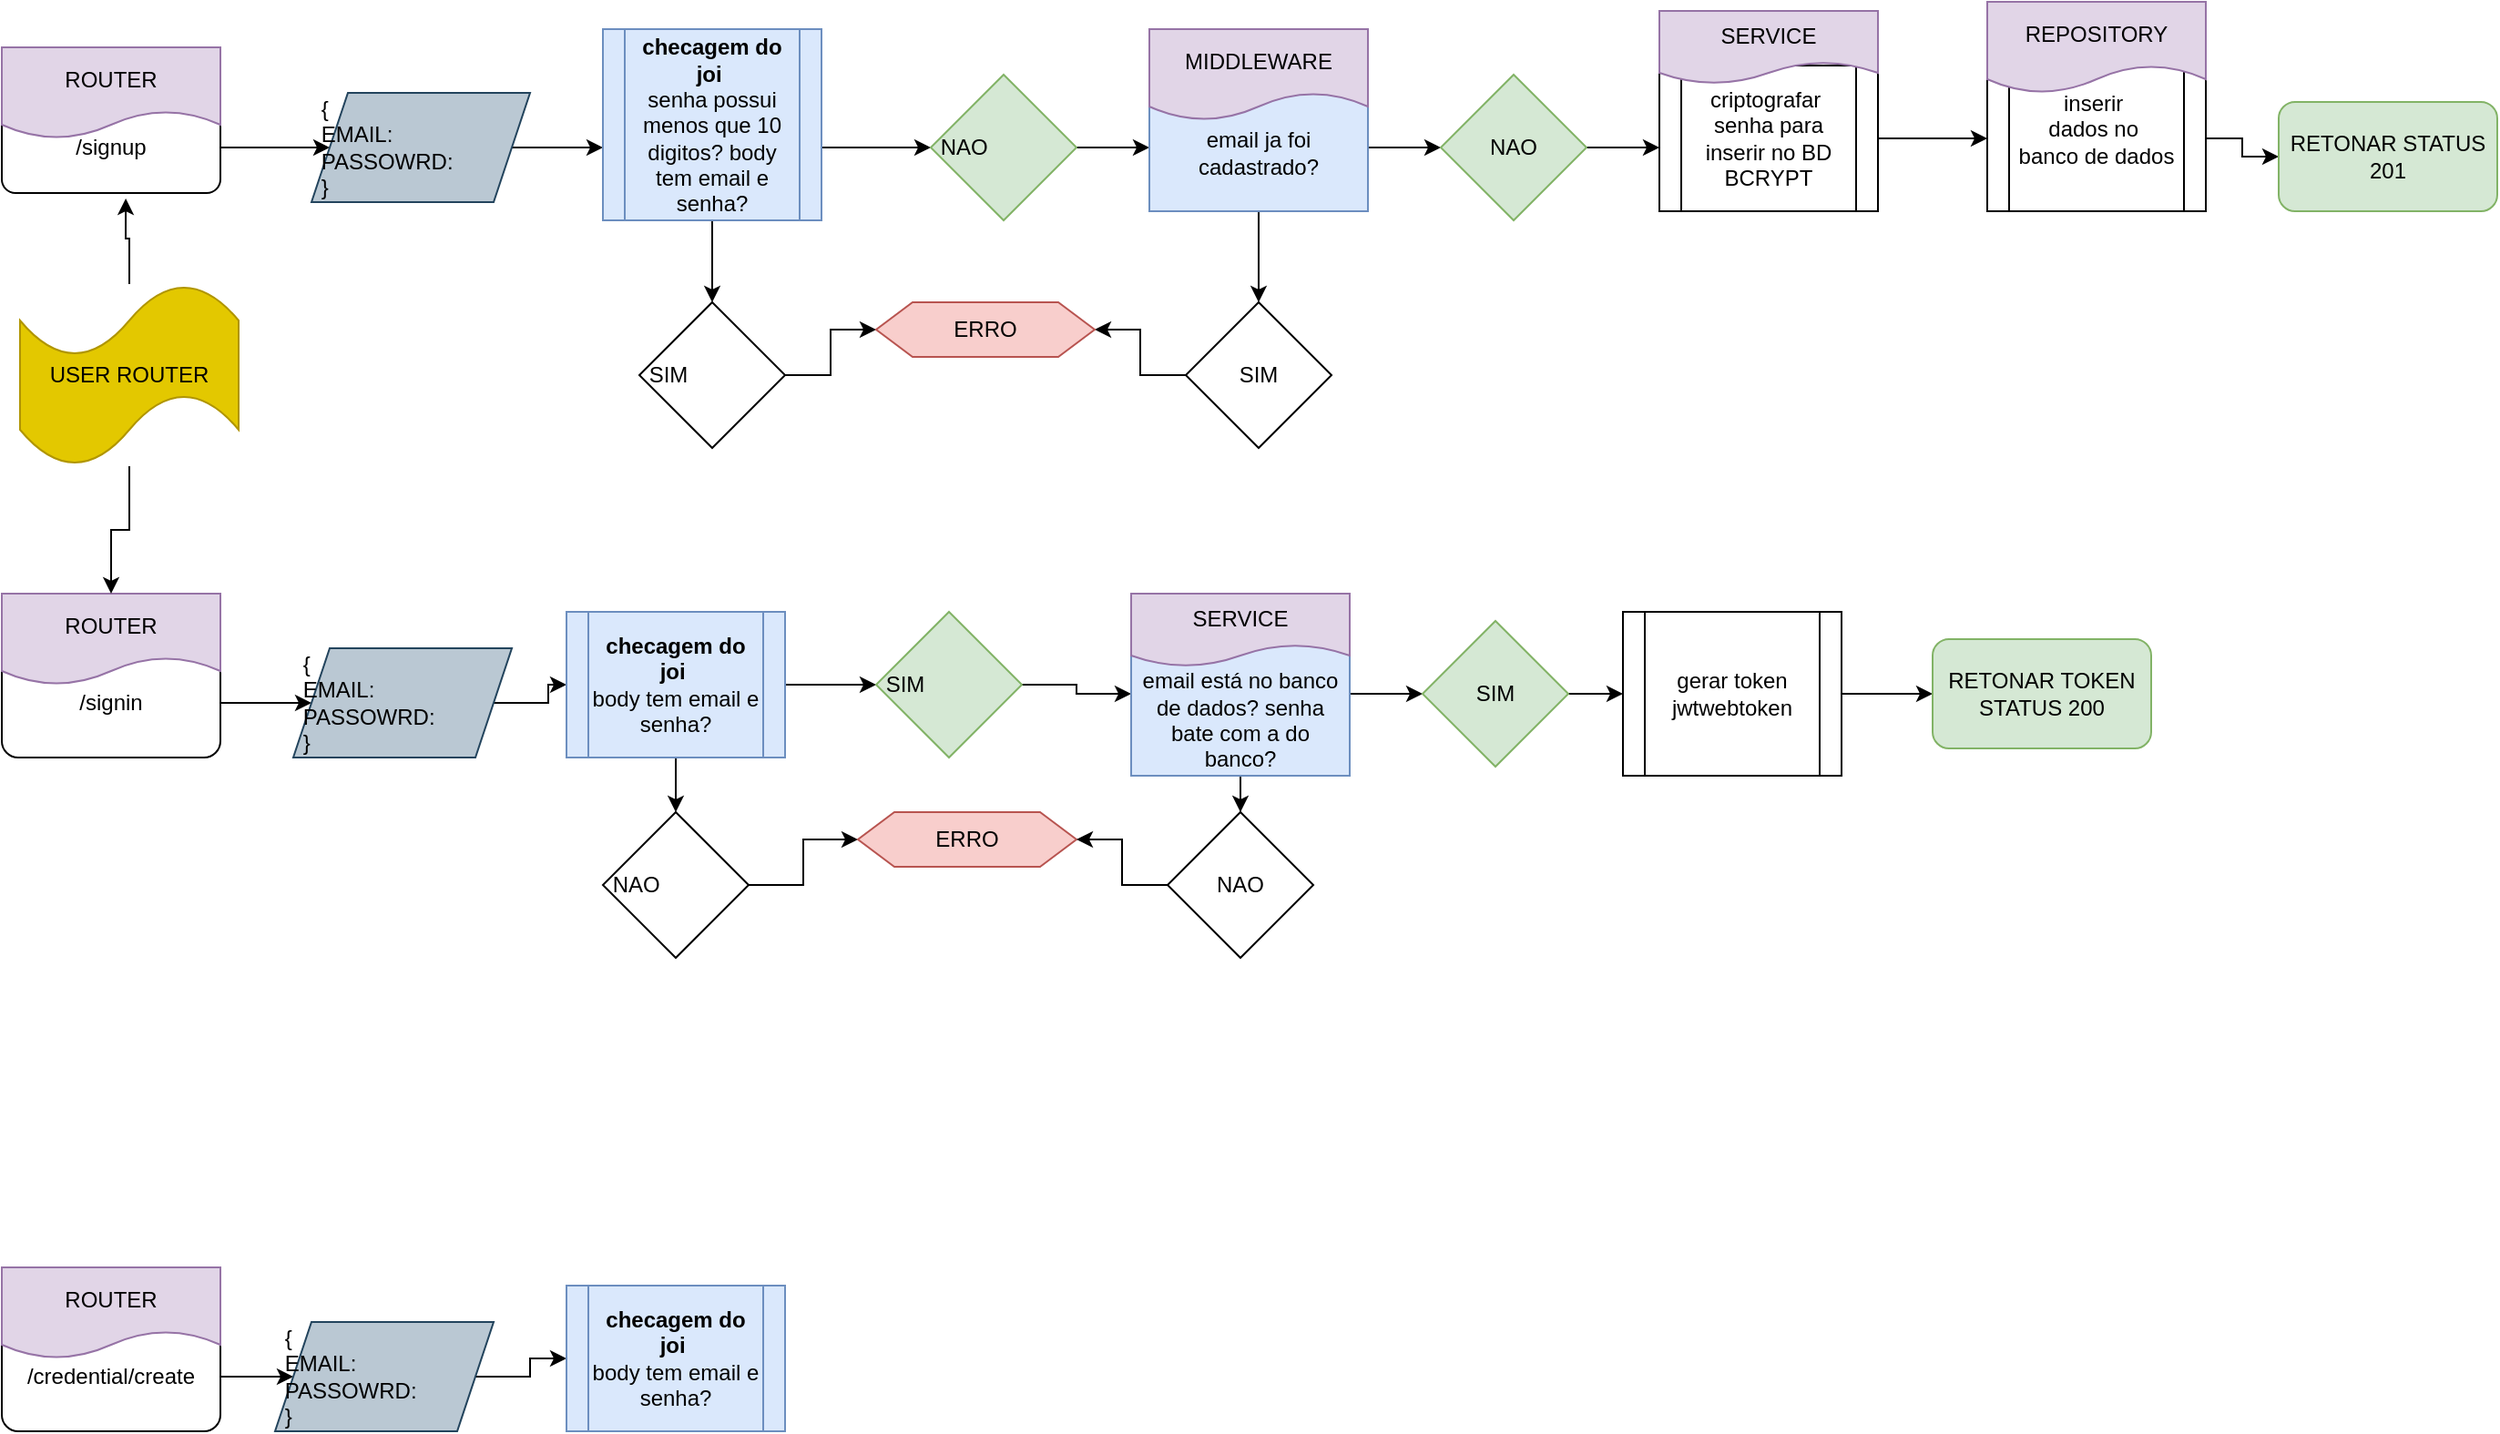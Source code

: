<mxfile version="20.3.0" type="github">
  <diagram id="C1T0zeCcO9WhDsNSLa-o" name="Página-1">
    <mxGraphModel dx="1524" dy="794" grid="1" gridSize="10" guides="1" tooltips="1" connect="1" arrows="1" fold="1" page="1" pageScale="1" pageWidth="827" pageHeight="1169" math="0" shadow="0">
      <root>
        <mxCell id="0" />
        <mxCell id="1" parent="0" />
        <mxCell id="TAP6Cjvd8IqykDzzWCrm-7" value="" style="edgeStyle=orthogonalEdgeStyle;rounded=0;orthogonalLoop=1;jettySize=auto;html=1;" parent="1" source="TAP6Cjvd8IqykDzzWCrm-4" target="TAP6Cjvd8IqykDzzWCrm-6" edge="1">
          <mxGeometry relative="1" as="geometry" />
        </mxCell>
        <mxCell id="TAP6Cjvd8IqykDzzWCrm-4" value="/signup&lt;br&gt;" style="rounded=1;whiteSpace=wrap;html=1;" parent="1" vertex="1">
          <mxGeometry x="20" y="60" width="120" height="50" as="geometry" />
        </mxCell>
        <mxCell id="TAP6Cjvd8IqykDzzWCrm-5" value="ROUTER" style="shape=document;whiteSpace=wrap;html=1;boundedLbl=1;fillColor=#e1d5e7;strokeColor=#9673a6;" parent="1" vertex="1">
          <mxGeometry x="20" y="30" width="120" height="50" as="geometry" />
        </mxCell>
        <mxCell id="TAP6Cjvd8IqykDzzWCrm-9" value="" style="edgeStyle=orthogonalEdgeStyle;rounded=0;orthogonalLoop=1;jettySize=auto;html=1;" parent="1" source="TAP6Cjvd8IqykDzzWCrm-6" target="TAP6Cjvd8IqykDzzWCrm-8" edge="1">
          <mxGeometry relative="1" as="geometry">
            <Array as="points">
              <mxPoint x="350" y="85" />
              <mxPoint x="350" y="85" />
            </Array>
          </mxGeometry>
        </mxCell>
        <mxCell id="TAP6Cjvd8IqykDzzWCrm-6" value="&lt;div style=&quot;&quot;&gt;&lt;span style=&quot;background-color: initial;&quot;&gt;&lt;span style=&quot;white-space: pre;&quot;&gt;	&lt;/span&gt;{&lt;/span&gt;&lt;/div&gt;&lt;div style=&quot;&quot;&gt;&lt;span style=&quot;background-color: initial;&quot;&gt;&lt;span style=&quot;white-space: pre;&quot;&gt;	&lt;/span&gt;EMAIL:&amp;nbsp;&lt;/span&gt;&lt;/div&gt;&lt;div style=&quot;&quot;&gt;&lt;span style=&quot;background-color: initial;&quot;&gt;&lt;span style=&quot;white-space: pre;&quot;&gt;	&lt;/span&gt;PASSOWRD:&lt;/span&gt;&lt;/div&gt;&lt;div style=&quot;&quot;&gt;&lt;span style=&quot;background-color: initial;&quot;&gt;&lt;span style=&quot;white-space: pre;&quot;&gt;	&lt;/span&gt;}&lt;/span&gt;&lt;/div&gt;" style="shape=parallelogram;perimeter=parallelogramPerimeter;whiteSpace=wrap;html=1;fixedSize=1;align=left;fillColor=#bac8d3;strokeColor=#23445d;" parent="1" vertex="1">
          <mxGeometry x="190" y="55" width="120" height="60" as="geometry" />
        </mxCell>
        <mxCell id="TAP6Cjvd8IqykDzzWCrm-11" value="" style="edgeStyle=orthogonalEdgeStyle;rounded=0;orthogonalLoop=1;jettySize=auto;html=1;" parent="1" source="TAP6Cjvd8IqykDzzWCrm-8" target="TAP6Cjvd8IqykDzzWCrm-10" edge="1">
          <mxGeometry relative="1" as="geometry" />
        </mxCell>
        <mxCell id="TAP6Cjvd8IqykDzzWCrm-13" value="" style="edgeStyle=orthogonalEdgeStyle;rounded=0;orthogonalLoop=1;jettySize=auto;html=1;" parent="1" source="TAP6Cjvd8IqykDzzWCrm-8" target="TAP6Cjvd8IqykDzzWCrm-12" edge="1">
          <mxGeometry relative="1" as="geometry">
            <Array as="points">
              <mxPoint x="500" y="85" />
              <mxPoint x="500" y="85" />
            </Array>
          </mxGeometry>
        </mxCell>
        <mxCell id="TAP6Cjvd8IqykDzzWCrm-8" value="&lt;b&gt;checagem do joi&lt;/b&gt;&amp;nbsp;&lt;br&gt;senha possui menos que 10 digitos? body tem email e senha?" style="shape=process;whiteSpace=wrap;html=1;backgroundOutline=1;align=center;fillColor=#dae8fc;strokeColor=#6c8ebf;" parent="1" vertex="1">
          <mxGeometry x="350" y="20" width="120" height="105" as="geometry" />
        </mxCell>
        <mxCell id="TAP6Cjvd8IqykDzzWCrm-29" value="" style="edgeStyle=orthogonalEdgeStyle;rounded=0;orthogonalLoop=1;jettySize=auto;html=1;" parent="1" source="TAP6Cjvd8IqykDzzWCrm-10" target="TAP6Cjvd8IqykDzzWCrm-26" edge="1">
          <mxGeometry relative="1" as="geometry" />
        </mxCell>
        <mxCell id="TAP6Cjvd8IqykDzzWCrm-10" value="&lt;span style=&quot;white-space: pre;&quot;&gt;	&lt;/span&gt;SIM" style="rhombus;whiteSpace=wrap;html=1;align=left;" parent="1" vertex="1">
          <mxGeometry x="370" y="170" width="80" height="80" as="geometry" />
        </mxCell>
        <mxCell id="TAP6Cjvd8IqykDzzWCrm-18" value="" style="edgeStyle=orthogonalEdgeStyle;rounded=0;orthogonalLoop=1;jettySize=auto;html=1;" parent="1" source="TAP6Cjvd8IqykDzzWCrm-12" edge="1">
          <mxGeometry relative="1" as="geometry">
            <mxPoint x="650" y="85" as="targetPoint" />
          </mxGeometry>
        </mxCell>
        <mxCell id="TAP6Cjvd8IqykDzzWCrm-12" value="&lt;span style=&quot;white-space: pre;&quot;&gt;	&lt;/span&gt;NAO" style="rhombus;whiteSpace=wrap;html=1;align=left;fillColor=#d5e8d4;strokeColor=#82b366;" parent="1" vertex="1">
          <mxGeometry x="530" y="45" width="80" height="80" as="geometry" />
        </mxCell>
        <mxCell id="TAP6Cjvd8IqykDzzWCrm-23" value="" style="edgeStyle=orthogonalEdgeStyle;rounded=0;orthogonalLoop=1;jettySize=auto;html=1;" parent="1" source="TAP6Cjvd8IqykDzzWCrm-19" target="TAP6Cjvd8IqykDzzWCrm-22" edge="1">
          <mxGeometry relative="1" as="geometry">
            <Array as="points">
              <mxPoint x="780" y="85" />
              <mxPoint x="780" y="85" />
            </Array>
          </mxGeometry>
        </mxCell>
        <mxCell id="TAP6Cjvd8IqykDzzWCrm-25" value="" style="edgeStyle=orthogonalEdgeStyle;rounded=0;orthogonalLoop=1;jettySize=auto;html=1;" parent="1" source="TAP6Cjvd8IqykDzzWCrm-19" target="TAP6Cjvd8IqykDzzWCrm-24" edge="1">
          <mxGeometry relative="1" as="geometry" />
        </mxCell>
        <mxCell id="TAP6Cjvd8IqykDzzWCrm-19" value="&lt;div style=&quot;&quot;&gt;&lt;span style=&quot;background-color: initial;&quot;&gt;email ja foi cadastrado?&lt;/span&gt;&lt;/div&gt;" style="whiteSpace=wrap;html=1;align=center;fillColor=#dae8fc;strokeColor=#6c8ebf;" parent="1" vertex="1">
          <mxGeometry x="650" y="55" width="120" height="65" as="geometry" />
        </mxCell>
        <mxCell id="TAP6Cjvd8IqykDzzWCrm-21" value="MIDDLEWARE" style="shape=document;whiteSpace=wrap;html=1;boundedLbl=1;fillColor=#e1d5e7;strokeColor=#9673a6;" parent="1" vertex="1">
          <mxGeometry x="650" y="20" width="120" height="50" as="geometry" />
        </mxCell>
        <mxCell id="TAP6Cjvd8IqykDzzWCrm-31" value="" style="edgeStyle=orthogonalEdgeStyle;rounded=0;orthogonalLoop=1;jettySize=auto;html=1;" parent="1" source="TAP6Cjvd8IqykDzzWCrm-22" edge="1">
          <mxGeometry relative="1" as="geometry">
            <mxPoint x="930" y="85" as="targetPoint" />
            <Array as="points">
              <mxPoint x="927" y="85" />
            </Array>
          </mxGeometry>
        </mxCell>
        <mxCell id="TAP6Cjvd8IqykDzzWCrm-22" value="NAO&lt;br&gt;" style="rhombus;whiteSpace=wrap;html=1;fillColor=#d5e8d4;strokeColor=#82b366;" parent="1" vertex="1">
          <mxGeometry x="810" y="45" width="80" height="80" as="geometry" />
        </mxCell>
        <mxCell id="TAP6Cjvd8IqykDzzWCrm-27" value="" style="edgeStyle=orthogonalEdgeStyle;rounded=0;orthogonalLoop=1;jettySize=auto;html=1;" parent="1" source="TAP6Cjvd8IqykDzzWCrm-24" target="TAP6Cjvd8IqykDzzWCrm-26" edge="1">
          <mxGeometry relative="1" as="geometry" />
        </mxCell>
        <mxCell id="TAP6Cjvd8IqykDzzWCrm-24" value="SIM" style="rhombus;whiteSpace=wrap;html=1;" parent="1" vertex="1">
          <mxGeometry x="670" y="170" width="80" height="80" as="geometry" />
        </mxCell>
        <mxCell id="TAP6Cjvd8IqykDzzWCrm-26" value="ERRO" style="shape=hexagon;perimeter=hexagonPerimeter2;whiteSpace=wrap;html=1;fixedSize=1;fillColor=#f8cecc;strokeColor=#b85450;" parent="1" vertex="1">
          <mxGeometry x="500" y="170" width="120" height="30" as="geometry" />
        </mxCell>
        <mxCell id="TAP6Cjvd8IqykDzzWCrm-34" value="" style="edgeStyle=orthogonalEdgeStyle;rounded=0;orthogonalLoop=1;jettySize=auto;html=1;" parent="1" source="TAP6Cjvd8IqykDzzWCrm-30" target="TAP6Cjvd8IqykDzzWCrm-35" edge="1">
          <mxGeometry relative="1" as="geometry">
            <mxPoint x="1130" y="80" as="targetPoint" />
            <Array as="points">
              <mxPoint x="1100" y="80" />
              <mxPoint x="1100" y="80" />
            </Array>
          </mxGeometry>
        </mxCell>
        <mxCell id="TAP6Cjvd8IqykDzzWCrm-30" value="criptografar&amp;nbsp;&lt;br&gt;senha para inserir no BD&lt;br&gt;BCRYPT" style="shape=process;whiteSpace=wrap;html=1;backgroundOutline=1;" parent="1" vertex="1">
          <mxGeometry x="930" y="40" width="120" height="80" as="geometry" />
        </mxCell>
        <mxCell id="TAP6Cjvd8IqykDzzWCrm-38" value="" style="edgeStyle=orthogonalEdgeStyle;rounded=0;orthogonalLoop=1;jettySize=auto;html=1;" parent="1" source="TAP6Cjvd8IqykDzzWCrm-35" target="TAP6Cjvd8IqykDzzWCrm-37" edge="1">
          <mxGeometry relative="1" as="geometry">
            <Array as="points">
              <mxPoint x="1250" y="80" />
              <mxPoint x="1250" y="90" />
            </Array>
          </mxGeometry>
        </mxCell>
        <mxCell id="TAP6Cjvd8IqykDzzWCrm-35" value="inserir&amp;nbsp;&lt;br&gt;dados no&amp;nbsp;&lt;br&gt;banco de dados" style="shape=process;whiteSpace=wrap;html=1;backgroundOutline=1;" parent="1" vertex="1">
          <mxGeometry x="1110" y="30" width="120" height="90" as="geometry" />
        </mxCell>
        <mxCell id="TAP6Cjvd8IqykDzzWCrm-37" value="RETONAR STATUS 201" style="rounded=1;whiteSpace=wrap;html=1;fillColor=#d5e8d4;strokeColor=#82b366;" parent="1" vertex="1">
          <mxGeometry x="1270" y="60" width="120" height="60" as="geometry" />
        </mxCell>
        <mxCell id="TAP6Cjvd8IqykDzzWCrm-39" value="SERVICE" style="shape=document;whiteSpace=wrap;html=1;boundedLbl=1;fillColor=#e1d5e7;strokeColor=#9673a6;" parent="1" vertex="1">
          <mxGeometry x="930" y="10" width="120" height="40" as="geometry" />
        </mxCell>
        <mxCell id="TAP6Cjvd8IqykDzzWCrm-46" value="" style="edgeStyle=orthogonalEdgeStyle;rounded=0;orthogonalLoop=1;jettySize=auto;html=1;" parent="1" source="TAP6Cjvd8IqykDzzWCrm-40" target="TAP6Cjvd8IqykDzzWCrm-44" edge="1">
          <mxGeometry relative="1" as="geometry" />
        </mxCell>
        <mxCell id="TAP6Cjvd8IqykDzzWCrm-40" value="/signin" style="rounded=1;whiteSpace=wrap;html=1;" parent="1" vertex="1">
          <mxGeometry x="20" y="360" width="120" height="60" as="geometry" />
        </mxCell>
        <mxCell id="TAP6Cjvd8IqykDzzWCrm-41" value="ROUTER" style="shape=document;whiteSpace=wrap;html=1;boundedLbl=1;fillColor=#e1d5e7;strokeColor=#9673a6;" parent="1" vertex="1">
          <mxGeometry x="20" y="330" width="120" height="50" as="geometry" />
        </mxCell>
        <mxCell id="TAP6Cjvd8IqykDzzWCrm-48" value="" style="edgeStyle=orthogonalEdgeStyle;rounded=0;orthogonalLoop=1;jettySize=auto;html=1;" parent="1" source="TAP6Cjvd8IqykDzzWCrm-44" target="TAP6Cjvd8IqykDzzWCrm-47" edge="1">
          <mxGeometry relative="1" as="geometry" />
        </mxCell>
        <mxCell id="TAP6Cjvd8IqykDzzWCrm-44" value="&lt;div style=&quot;&quot;&gt;&lt;span style=&quot;background-color: initial;&quot;&gt;&lt;span style=&quot;white-space: pre;&quot;&gt;	&lt;/span&gt;{&lt;/span&gt;&lt;/div&gt;&lt;div style=&quot;&quot;&gt;&lt;span style=&quot;background-color: initial;&quot;&gt;&lt;span style=&quot;white-space: pre;&quot;&gt;	&lt;/span&gt;EMAIL:&amp;nbsp;&lt;/span&gt;&lt;/div&gt;&lt;div style=&quot;&quot;&gt;&lt;span style=&quot;background-color: initial;&quot;&gt;&lt;span style=&quot;white-space: pre;&quot;&gt;	&lt;/span&gt;PASSOWRD:&lt;/span&gt;&lt;/div&gt;&lt;div style=&quot;&quot;&gt;&lt;span style=&quot;background-color: initial;&quot;&gt;&lt;span style=&quot;white-space: pre;&quot;&gt;	&lt;/span&gt;}&lt;/span&gt;&lt;/div&gt;" style="shape=parallelogram;perimeter=parallelogramPerimeter;whiteSpace=wrap;html=1;fixedSize=1;align=left;fillColor=#bac8d3;strokeColor=#23445d;" parent="1" vertex="1">
          <mxGeometry x="180" y="360" width="120" height="60" as="geometry" />
        </mxCell>
        <mxCell id="TAP6Cjvd8IqykDzzWCrm-50" value="" style="edgeStyle=orthogonalEdgeStyle;rounded=0;orthogonalLoop=1;jettySize=auto;html=1;" parent="1" source="TAP6Cjvd8IqykDzzWCrm-47" target="TAP6Cjvd8IqykDzzWCrm-49" edge="1">
          <mxGeometry relative="1" as="geometry" />
        </mxCell>
        <mxCell id="TAP6Cjvd8IqykDzzWCrm-54" value="" style="edgeStyle=orthogonalEdgeStyle;rounded=0;orthogonalLoop=1;jettySize=auto;html=1;" parent="1" source="TAP6Cjvd8IqykDzzWCrm-47" target="TAP6Cjvd8IqykDzzWCrm-53" edge="1">
          <mxGeometry relative="1" as="geometry" />
        </mxCell>
        <mxCell id="TAP6Cjvd8IqykDzzWCrm-47" value="&lt;b&gt;checagem do joi&lt;/b&gt;&amp;nbsp;&lt;br&gt;body tem email e senha?" style="shape=process;whiteSpace=wrap;html=1;backgroundOutline=1;align=center;fillColor=#dae8fc;strokeColor=#6c8ebf;" parent="1" vertex="1">
          <mxGeometry x="330" y="340" width="120" height="80" as="geometry" />
        </mxCell>
        <mxCell id="TAP6Cjvd8IqykDzzWCrm-52" value="" style="edgeStyle=orthogonalEdgeStyle;rounded=0;orthogonalLoop=1;jettySize=auto;html=1;" parent="1" source="TAP6Cjvd8IqykDzzWCrm-49" target="TAP6Cjvd8IqykDzzWCrm-51" edge="1">
          <mxGeometry relative="1" as="geometry" />
        </mxCell>
        <mxCell id="TAP6Cjvd8IqykDzzWCrm-49" value="&lt;span style=&quot;white-space: pre;&quot;&gt;	&lt;/span&gt;NAO" style="rhombus;whiteSpace=wrap;html=1;align=left;" parent="1" vertex="1">
          <mxGeometry x="350" y="450" width="80" height="80" as="geometry" />
        </mxCell>
        <mxCell id="TAP6Cjvd8IqykDzzWCrm-51" value="ERRO" style="shape=hexagon;perimeter=hexagonPerimeter2;whiteSpace=wrap;html=1;fixedSize=1;fillColor=#f8cecc;strokeColor=#b85450;" parent="1" vertex="1">
          <mxGeometry x="490" y="450" width="120" height="30" as="geometry" />
        </mxCell>
        <mxCell id="TAP6Cjvd8IqykDzzWCrm-57" value="" style="edgeStyle=orthogonalEdgeStyle;rounded=0;orthogonalLoop=1;jettySize=auto;html=1;" parent="1" source="TAP6Cjvd8IqykDzzWCrm-53" target="TAP6Cjvd8IqykDzzWCrm-55" edge="1">
          <mxGeometry relative="1" as="geometry" />
        </mxCell>
        <mxCell id="TAP6Cjvd8IqykDzzWCrm-53" value="&lt;span style=&quot;white-space: pre;&quot;&gt;	&lt;/span&gt;SIM" style="rhombus;whiteSpace=wrap;html=1;align=left;fillColor=#d5e8d4;strokeColor=#82b366;" parent="1" vertex="1">
          <mxGeometry x="500" y="340" width="80" height="80" as="geometry" />
        </mxCell>
        <mxCell id="TAP6Cjvd8IqykDzzWCrm-59" value="" style="edgeStyle=orthogonalEdgeStyle;rounded=0;orthogonalLoop=1;jettySize=auto;html=1;" parent="1" source="TAP6Cjvd8IqykDzzWCrm-55" target="TAP6Cjvd8IqykDzzWCrm-58" edge="1">
          <mxGeometry relative="1" as="geometry" />
        </mxCell>
        <mxCell id="TAP6Cjvd8IqykDzzWCrm-64" value="" style="edgeStyle=orthogonalEdgeStyle;rounded=0;orthogonalLoop=1;jettySize=auto;html=1;" parent="1" source="TAP6Cjvd8IqykDzzWCrm-55" target="TAP6Cjvd8IqykDzzWCrm-63" edge="1">
          <mxGeometry relative="1" as="geometry" />
        </mxCell>
        <mxCell id="TAP6Cjvd8IqykDzzWCrm-55" value="&lt;div style=&quot;&quot;&gt;&lt;br&gt;&lt;/div&gt;&lt;div style=&quot;&quot;&gt;&lt;br&gt;&lt;/div&gt;&lt;div style=&quot;&quot;&gt;email está no banco de dados? senha bate com a do banco?&lt;/div&gt;" style="whiteSpace=wrap;html=1;align=center;fillColor=#dae8fc;strokeColor=#6c8ebf;" parent="1" vertex="1">
          <mxGeometry x="640" y="340" width="120" height="90" as="geometry" />
        </mxCell>
        <mxCell id="TAP6Cjvd8IqykDzzWCrm-60" value="" style="edgeStyle=orthogonalEdgeStyle;rounded=0;orthogonalLoop=1;jettySize=auto;html=1;" parent="1" source="TAP6Cjvd8IqykDzzWCrm-58" target="TAP6Cjvd8IqykDzzWCrm-51" edge="1">
          <mxGeometry relative="1" as="geometry" />
        </mxCell>
        <mxCell id="TAP6Cjvd8IqykDzzWCrm-58" value="NAO" style="rhombus;whiteSpace=wrap;html=1;" parent="1" vertex="1">
          <mxGeometry x="660" y="450" width="80" height="80" as="geometry" />
        </mxCell>
        <mxCell id="TAP6Cjvd8IqykDzzWCrm-62" value="SERVICE" style="shape=document;whiteSpace=wrap;html=1;boundedLbl=1;fillColor=#e1d5e7;strokeColor=#9673a6;" parent="1" vertex="1">
          <mxGeometry x="640" y="330" width="120" height="40" as="geometry" />
        </mxCell>
        <mxCell id="TAP6Cjvd8IqykDzzWCrm-66" value="" style="edgeStyle=orthogonalEdgeStyle;rounded=0;orthogonalLoop=1;jettySize=auto;html=1;" parent="1" source="TAP6Cjvd8IqykDzzWCrm-63" target="TAP6Cjvd8IqykDzzWCrm-65" edge="1">
          <mxGeometry relative="1" as="geometry" />
        </mxCell>
        <mxCell id="TAP6Cjvd8IqykDzzWCrm-63" value="SIM" style="rhombus;whiteSpace=wrap;html=1;fillColor=#d5e8d4;strokeColor=#82b366;" parent="1" vertex="1">
          <mxGeometry x="800" y="345" width="80" height="80" as="geometry" />
        </mxCell>
        <mxCell id="TAP6Cjvd8IqykDzzWCrm-68" value="" style="edgeStyle=orthogonalEdgeStyle;rounded=0;orthogonalLoop=1;jettySize=auto;html=1;" parent="1" source="TAP6Cjvd8IqykDzzWCrm-65" target="TAP6Cjvd8IqykDzzWCrm-67" edge="1">
          <mxGeometry relative="1" as="geometry" />
        </mxCell>
        <mxCell id="TAP6Cjvd8IqykDzzWCrm-65" value="gerar token&lt;br&gt;jwtwebtoken" style="shape=process;whiteSpace=wrap;html=1;backgroundOutline=1;" parent="1" vertex="1">
          <mxGeometry x="910" y="340" width="120" height="90" as="geometry" />
        </mxCell>
        <mxCell id="TAP6Cjvd8IqykDzzWCrm-67" value="RETONAR TOKEN&lt;br&gt;STATUS 200" style="rounded=1;whiteSpace=wrap;html=1;fillColor=#d5e8d4;strokeColor=#82b366;" parent="1" vertex="1">
          <mxGeometry x="1080" y="355" width="120" height="60" as="geometry" />
        </mxCell>
        <mxCell id="TAP6Cjvd8IqykDzzWCrm-70" value="" style="edgeStyle=orthogonalEdgeStyle;rounded=0;orthogonalLoop=1;jettySize=auto;html=1;" parent="1" source="TAP6Cjvd8IqykDzzWCrm-69" target="TAP6Cjvd8IqykDzzWCrm-41" edge="1">
          <mxGeometry relative="1" as="geometry" />
        </mxCell>
        <mxCell id="TAP6Cjvd8IqykDzzWCrm-73" style="edgeStyle=orthogonalEdgeStyle;rounded=0;orthogonalLoop=1;jettySize=auto;html=1;entryX=0.567;entryY=1.06;entryDx=0;entryDy=0;entryPerimeter=0;" parent="1" source="TAP6Cjvd8IqykDzzWCrm-69" target="TAP6Cjvd8IqykDzzWCrm-4" edge="1">
          <mxGeometry relative="1" as="geometry" />
        </mxCell>
        <mxCell id="TAP6Cjvd8IqykDzzWCrm-69" value="USER ROUTER" style="shape=tape;whiteSpace=wrap;html=1;fillColor=#e3c800;fontColor=#000000;strokeColor=#B09500;" parent="1" vertex="1">
          <mxGeometry x="30" y="160" width="120" height="100" as="geometry" />
        </mxCell>
        <mxCell id="TAP6Cjvd8IqykDzzWCrm-74" value="REPOSITORY" style="shape=document;whiteSpace=wrap;html=1;boundedLbl=1;fillColor=#e1d5e7;strokeColor=#9673a6;" parent="1" vertex="1">
          <mxGeometry x="1110" y="5" width="120" height="50" as="geometry" />
        </mxCell>
        <mxCell id="TAP6Cjvd8IqykDzzWCrm-78" value="" style="edgeStyle=orthogonalEdgeStyle;rounded=0;orthogonalLoop=1;jettySize=auto;html=1;" parent="1" source="TAP6Cjvd8IqykDzzWCrm-75" target="TAP6Cjvd8IqykDzzWCrm-77" edge="1">
          <mxGeometry relative="1" as="geometry" />
        </mxCell>
        <mxCell id="TAP6Cjvd8IqykDzzWCrm-75" value="/credential/create" style="rounded=1;whiteSpace=wrap;html=1;" parent="1" vertex="1">
          <mxGeometry x="20" y="730" width="120" height="60" as="geometry" />
        </mxCell>
        <mxCell id="TAP6Cjvd8IqykDzzWCrm-76" value="ROUTER" style="shape=document;whiteSpace=wrap;html=1;boundedLbl=1;fillColor=#e1d5e7;strokeColor=#9673a6;" parent="1" vertex="1">
          <mxGeometry x="20" y="700" width="120" height="50" as="geometry" />
        </mxCell>
        <mxCell id="TAP6Cjvd8IqykDzzWCrm-80" value="" style="edgeStyle=orthogonalEdgeStyle;rounded=0;orthogonalLoop=1;jettySize=auto;html=1;" parent="1" source="TAP6Cjvd8IqykDzzWCrm-77" target="TAP6Cjvd8IqykDzzWCrm-79" edge="1">
          <mxGeometry relative="1" as="geometry" />
        </mxCell>
        <mxCell id="TAP6Cjvd8IqykDzzWCrm-77" value="&lt;div style=&quot;&quot;&gt;&lt;span style=&quot;background-color: initial;&quot;&gt;&lt;span style=&quot;white-space: pre;&quot;&gt;	&lt;/span&gt;{&lt;/span&gt;&lt;/div&gt;&lt;div style=&quot;&quot;&gt;&lt;span style=&quot;background-color: initial;&quot;&gt;&lt;span style=&quot;white-space: pre;&quot;&gt;	&lt;/span&gt;EMAIL:&amp;nbsp;&lt;/span&gt;&lt;/div&gt;&lt;div style=&quot;&quot;&gt;&lt;span style=&quot;background-color: initial;&quot;&gt;&lt;span style=&quot;white-space: pre;&quot;&gt;	&lt;/span&gt;PASSOWRD:&lt;/span&gt;&lt;/div&gt;&lt;div style=&quot;&quot;&gt;&lt;span style=&quot;background-color: initial;&quot;&gt;&lt;span style=&quot;white-space: pre;&quot;&gt;	&lt;/span&gt;}&lt;/span&gt;&lt;/div&gt;" style="shape=parallelogram;perimeter=parallelogramPerimeter;whiteSpace=wrap;html=1;fixedSize=1;align=left;fillColor=#bac8d3;strokeColor=#23445d;" parent="1" vertex="1">
          <mxGeometry x="170" y="730" width="120" height="60" as="geometry" />
        </mxCell>
        <mxCell id="TAP6Cjvd8IqykDzzWCrm-79" value="&lt;b&gt;checagem do joi&lt;/b&gt;&amp;nbsp;&lt;br&gt;body tem email e senha?" style="shape=process;whiteSpace=wrap;html=1;backgroundOutline=1;align=center;fillColor=#dae8fc;strokeColor=#6c8ebf;" parent="1" vertex="1">
          <mxGeometry x="330" y="710" width="120" height="80" as="geometry" />
        </mxCell>
      </root>
    </mxGraphModel>
  </diagram>
</mxfile>

